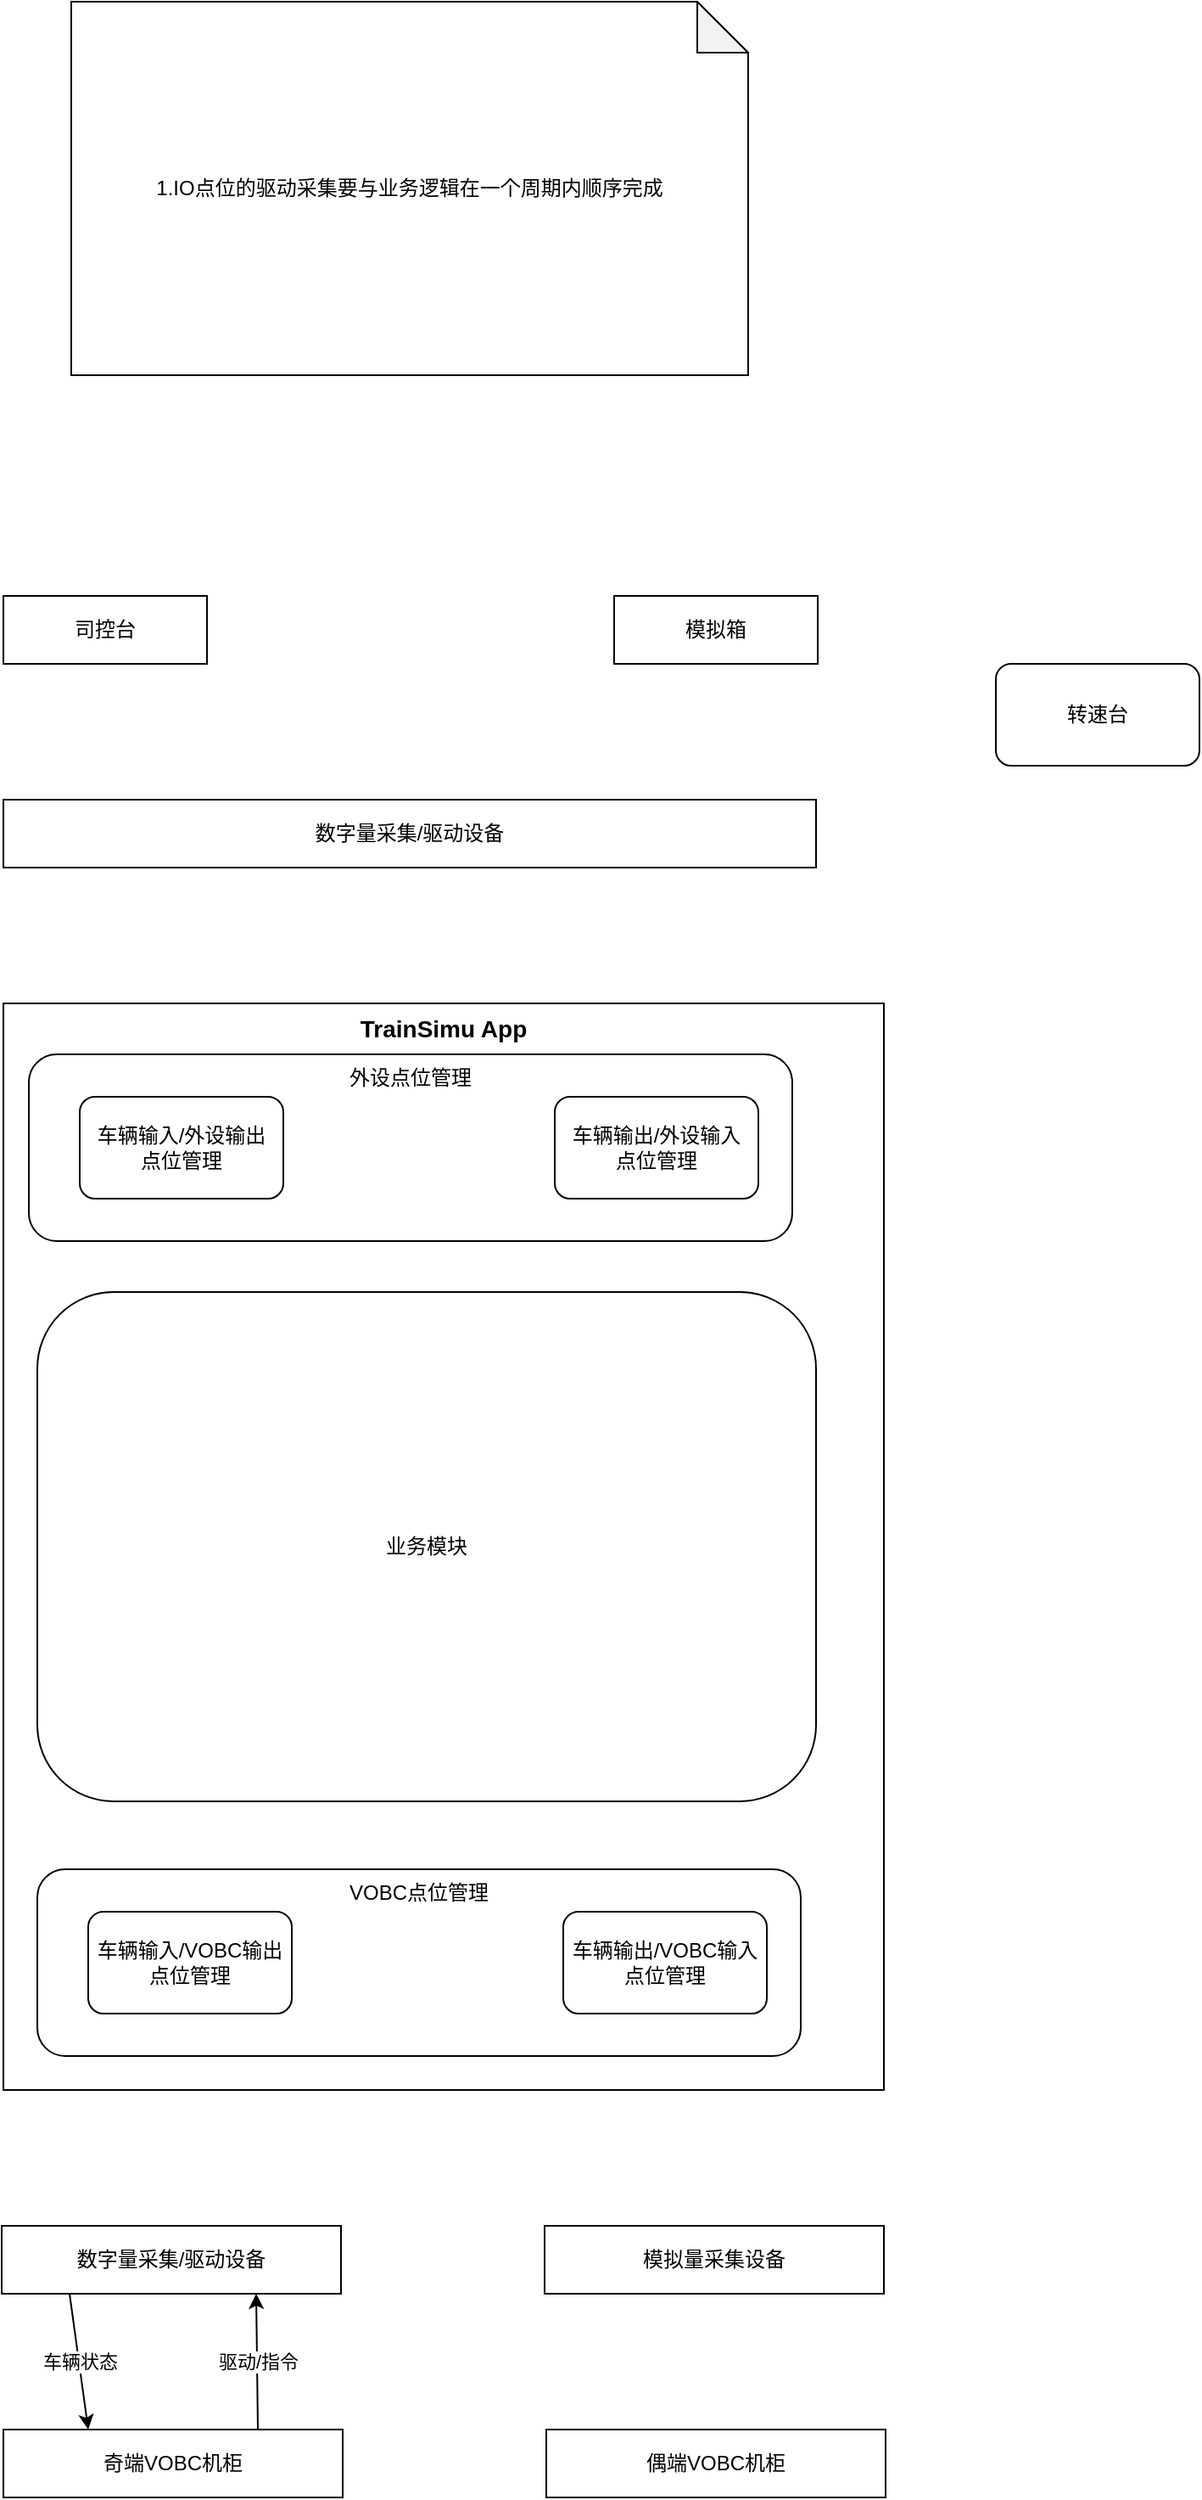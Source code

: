 <mxfile version="24.4.8" type="github">
  <diagram name="第 1 页" id="flT9kh5dxX5JUW0oUqpq">
    <mxGraphModel dx="1426" dy="1907" grid="1" gridSize="10" guides="1" tooltips="1" connect="1" arrows="1" fold="1" page="1" pageScale="1" pageWidth="827" pageHeight="1169" math="0" shadow="0">
      <root>
        <mxCell id="0" />
        <mxCell id="1" parent="0" />
        <mxCell id="9cagWILOptxMrmFHNgYF-1" value="司控台" style="rounded=0;whiteSpace=wrap;html=1;" vertex="1" parent="1">
          <mxGeometry x="41" y="40" width="120" height="40" as="geometry" />
        </mxCell>
        <mxCell id="9cagWILOptxMrmFHNgYF-2" value="模拟箱" style="rounded=0;whiteSpace=wrap;html=1;" vertex="1" parent="1">
          <mxGeometry x="401" y="40" width="120" height="40" as="geometry" />
        </mxCell>
        <mxCell id="9cagWILOptxMrmFHNgYF-3" value="数字量采集/驱动设备" style="rounded=0;whiteSpace=wrap;html=1;" vertex="1" parent="1">
          <mxGeometry x="41" y="160" width="479" height="40" as="geometry" />
        </mxCell>
        <mxCell id="9cagWILOptxMrmFHNgYF-4" value="TrainSimu App" style="rounded=0;whiteSpace=wrap;html=1;horizontal=1;verticalAlign=top;fontStyle=1;fontSize=14;" vertex="1" parent="1">
          <mxGeometry x="41" y="280" width="519" height="640" as="geometry" />
        </mxCell>
        <mxCell id="9cagWILOptxMrmFHNgYF-6" value="数字量采集/驱动设备" style="rounded=0;whiteSpace=wrap;html=1;" vertex="1" parent="1">
          <mxGeometry x="40" y="1000" width="200" height="40" as="geometry" />
        </mxCell>
        <mxCell id="9cagWILOptxMrmFHNgYF-7" value="模拟量采集设备" style="rounded=0;whiteSpace=wrap;html=1;" vertex="1" parent="1">
          <mxGeometry x="360" y="1000" width="200" height="40" as="geometry" />
        </mxCell>
        <mxCell id="9cagWILOptxMrmFHNgYF-9" value="" style="group" vertex="1" connectable="0" parent="1">
          <mxGeometry x="61" y="790" width="450" height="110" as="geometry" />
        </mxCell>
        <mxCell id="9cagWILOptxMrmFHNgYF-10" value="VOBC点位管理" style="rounded=1;whiteSpace=wrap;html=1;verticalAlign=top;" vertex="1" parent="9cagWILOptxMrmFHNgYF-9">
          <mxGeometry width="450" height="110" as="geometry" />
        </mxCell>
        <mxCell id="9cagWILOptxMrmFHNgYF-11" value="车辆输入/VOBC输出点位管理" style="rounded=1;whiteSpace=wrap;html=1;" vertex="1" parent="9cagWILOptxMrmFHNgYF-9">
          <mxGeometry x="30" y="25" width="120" height="60" as="geometry" />
        </mxCell>
        <mxCell id="9cagWILOptxMrmFHNgYF-12" value="车辆输出/VOBC输入点位管理" style="rounded=1;whiteSpace=wrap;html=1;" vertex="1" parent="9cagWILOptxMrmFHNgYF-9">
          <mxGeometry x="310" y="25" width="120" height="60" as="geometry" />
        </mxCell>
        <mxCell id="9cagWILOptxMrmFHNgYF-13" value="" style="group" vertex="1" connectable="0" parent="1">
          <mxGeometry x="56" y="310" width="450" height="110" as="geometry" />
        </mxCell>
        <mxCell id="9cagWILOptxMrmFHNgYF-14" value="外设点位管理" style="rounded=1;whiteSpace=wrap;html=1;verticalAlign=top;" vertex="1" parent="9cagWILOptxMrmFHNgYF-13">
          <mxGeometry width="450" height="110" as="geometry" />
        </mxCell>
        <mxCell id="9cagWILOptxMrmFHNgYF-15" value="车辆输入/外设输出&lt;div&gt;点位管理&lt;/div&gt;" style="rounded=1;whiteSpace=wrap;html=1;" vertex="1" parent="9cagWILOptxMrmFHNgYF-13">
          <mxGeometry x="30" y="25" width="120" height="60" as="geometry" />
        </mxCell>
        <mxCell id="9cagWILOptxMrmFHNgYF-16" value="车辆输出/外设输入&lt;div&gt;点位管理&lt;/div&gt;" style="rounded=1;whiteSpace=wrap;html=1;" vertex="1" parent="9cagWILOptxMrmFHNgYF-13">
          <mxGeometry x="310" y="25" width="120" height="60" as="geometry" />
        </mxCell>
        <mxCell id="9cagWILOptxMrmFHNgYF-17" value="转速台" style="rounded=1;whiteSpace=wrap;html=1;" vertex="1" parent="1">
          <mxGeometry x="626" y="80" width="120" height="60" as="geometry" />
        </mxCell>
        <mxCell id="9cagWILOptxMrmFHNgYF-18" value="奇端VOBC机柜" style="rounded=0;whiteSpace=wrap;html=1;" vertex="1" parent="1">
          <mxGeometry x="41" y="1120" width="200" height="40" as="geometry" />
        </mxCell>
        <mxCell id="9cagWILOptxMrmFHNgYF-19" value="偶端VOBC机柜" style="rounded=0;whiteSpace=wrap;html=1;" vertex="1" parent="1">
          <mxGeometry x="361" y="1120" width="200" height="40" as="geometry" />
        </mxCell>
        <mxCell id="9cagWILOptxMrmFHNgYF-21" value="" style="endArrow=classic;html=1;rounded=0;exitX=0.75;exitY=0;exitDx=0;exitDy=0;entryX=0.75;entryY=1;entryDx=0;entryDy=0;" edge="1" parent="1" source="9cagWILOptxMrmFHNgYF-18" target="9cagWILOptxMrmFHNgYF-6">
          <mxGeometry relative="1" as="geometry">
            <mxPoint x="30" y="1080" as="sourcePoint" />
            <mxPoint x="190" y="1080" as="targetPoint" />
          </mxGeometry>
        </mxCell>
        <mxCell id="9cagWILOptxMrmFHNgYF-22" value="驱动/指令" style="edgeLabel;resizable=0;html=1;;align=center;verticalAlign=middle;" connectable="0" vertex="1" parent="9cagWILOptxMrmFHNgYF-21">
          <mxGeometry relative="1" as="geometry" />
        </mxCell>
        <mxCell id="9cagWILOptxMrmFHNgYF-24" value="" style="endArrow=classic;html=1;rounded=0;exitX=0.2;exitY=1;exitDx=0;exitDy=0;exitPerimeter=0;entryX=0.25;entryY=0;entryDx=0;entryDy=0;" edge="1" parent="1" source="9cagWILOptxMrmFHNgYF-6" target="9cagWILOptxMrmFHNgYF-18">
          <mxGeometry relative="1" as="geometry">
            <mxPoint x="30" y="1080" as="sourcePoint" />
            <mxPoint x="130" y="1080" as="targetPoint" />
          </mxGeometry>
        </mxCell>
        <mxCell id="9cagWILOptxMrmFHNgYF-25" value="车辆状态" style="edgeLabel;resizable=0;html=1;;align=center;verticalAlign=middle;" connectable="0" vertex="1" parent="9cagWILOptxMrmFHNgYF-24">
          <mxGeometry relative="1" as="geometry" />
        </mxCell>
        <mxCell id="9cagWILOptxMrmFHNgYF-30" value="业务模块" style="rounded=1;whiteSpace=wrap;html=1;" vertex="1" parent="1">
          <mxGeometry x="61" y="450" width="459" height="300" as="geometry" />
        </mxCell>
        <mxCell id="9cagWILOptxMrmFHNgYF-32" value="1.IO点位的驱动采集要与业务逻辑在一个周期内顺序完成" style="shape=note;whiteSpace=wrap;html=1;backgroundOutline=1;darkOpacity=0.05;" vertex="1" parent="1">
          <mxGeometry x="81" y="-310" width="399" height="220" as="geometry" />
        </mxCell>
      </root>
    </mxGraphModel>
  </diagram>
</mxfile>
